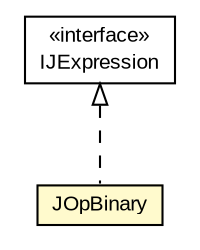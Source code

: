 #!/usr/local/bin/dot
#
# Class diagram 
# Generated by UMLGraph version 5.1 (http://www.umlgraph.org/)
#

digraph G {
	edge [fontname="arial",fontsize=10,labelfontname="arial",labelfontsize=10];
	node [fontname="arial",fontsize=10,shape=plaintext];
	nodesep=0.25;
	ranksep=0.5;
	// com.helger.jcodemodel.JOpBinary
	c3231 [label=<<table title="com.helger.jcodemodel.JOpBinary" border="0" cellborder="1" cellspacing="0" cellpadding="2" port="p" bgcolor="lemonChiffon" href="./JOpBinary.html">
		<tr><td><table border="0" cellspacing="0" cellpadding="1">
<tr><td align="center" balign="center"> JOpBinary </td></tr>
		</table></td></tr>
		</table>>, fontname="arial", fontcolor="black", fontsize=10.0];
	// com.helger.jcodemodel.IJExpression
	c3290 [label=<<table title="com.helger.jcodemodel.IJExpression" border="0" cellborder="1" cellspacing="0" cellpadding="2" port="p" href="./IJExpression.html">
		<tr><td><table border="0" cellspacing="0" cellpadding="1">
<tr><td align="center" balign="center"> &#171;interface&#187; </td></tr>
<tr><td align="center" balign="center"> IJExpression </td></tr>
		</table></td></tr>
		</table>>, fontname="arial", fontcolor="black", fontsize=10.0];
	//com.helger.jcodemodel.JOpBinary implements com.helger.jcodemodel.IJExpression
	c3290:p -> c3231:p [dir=back,arrowtail=empty,style=dashed];
}

